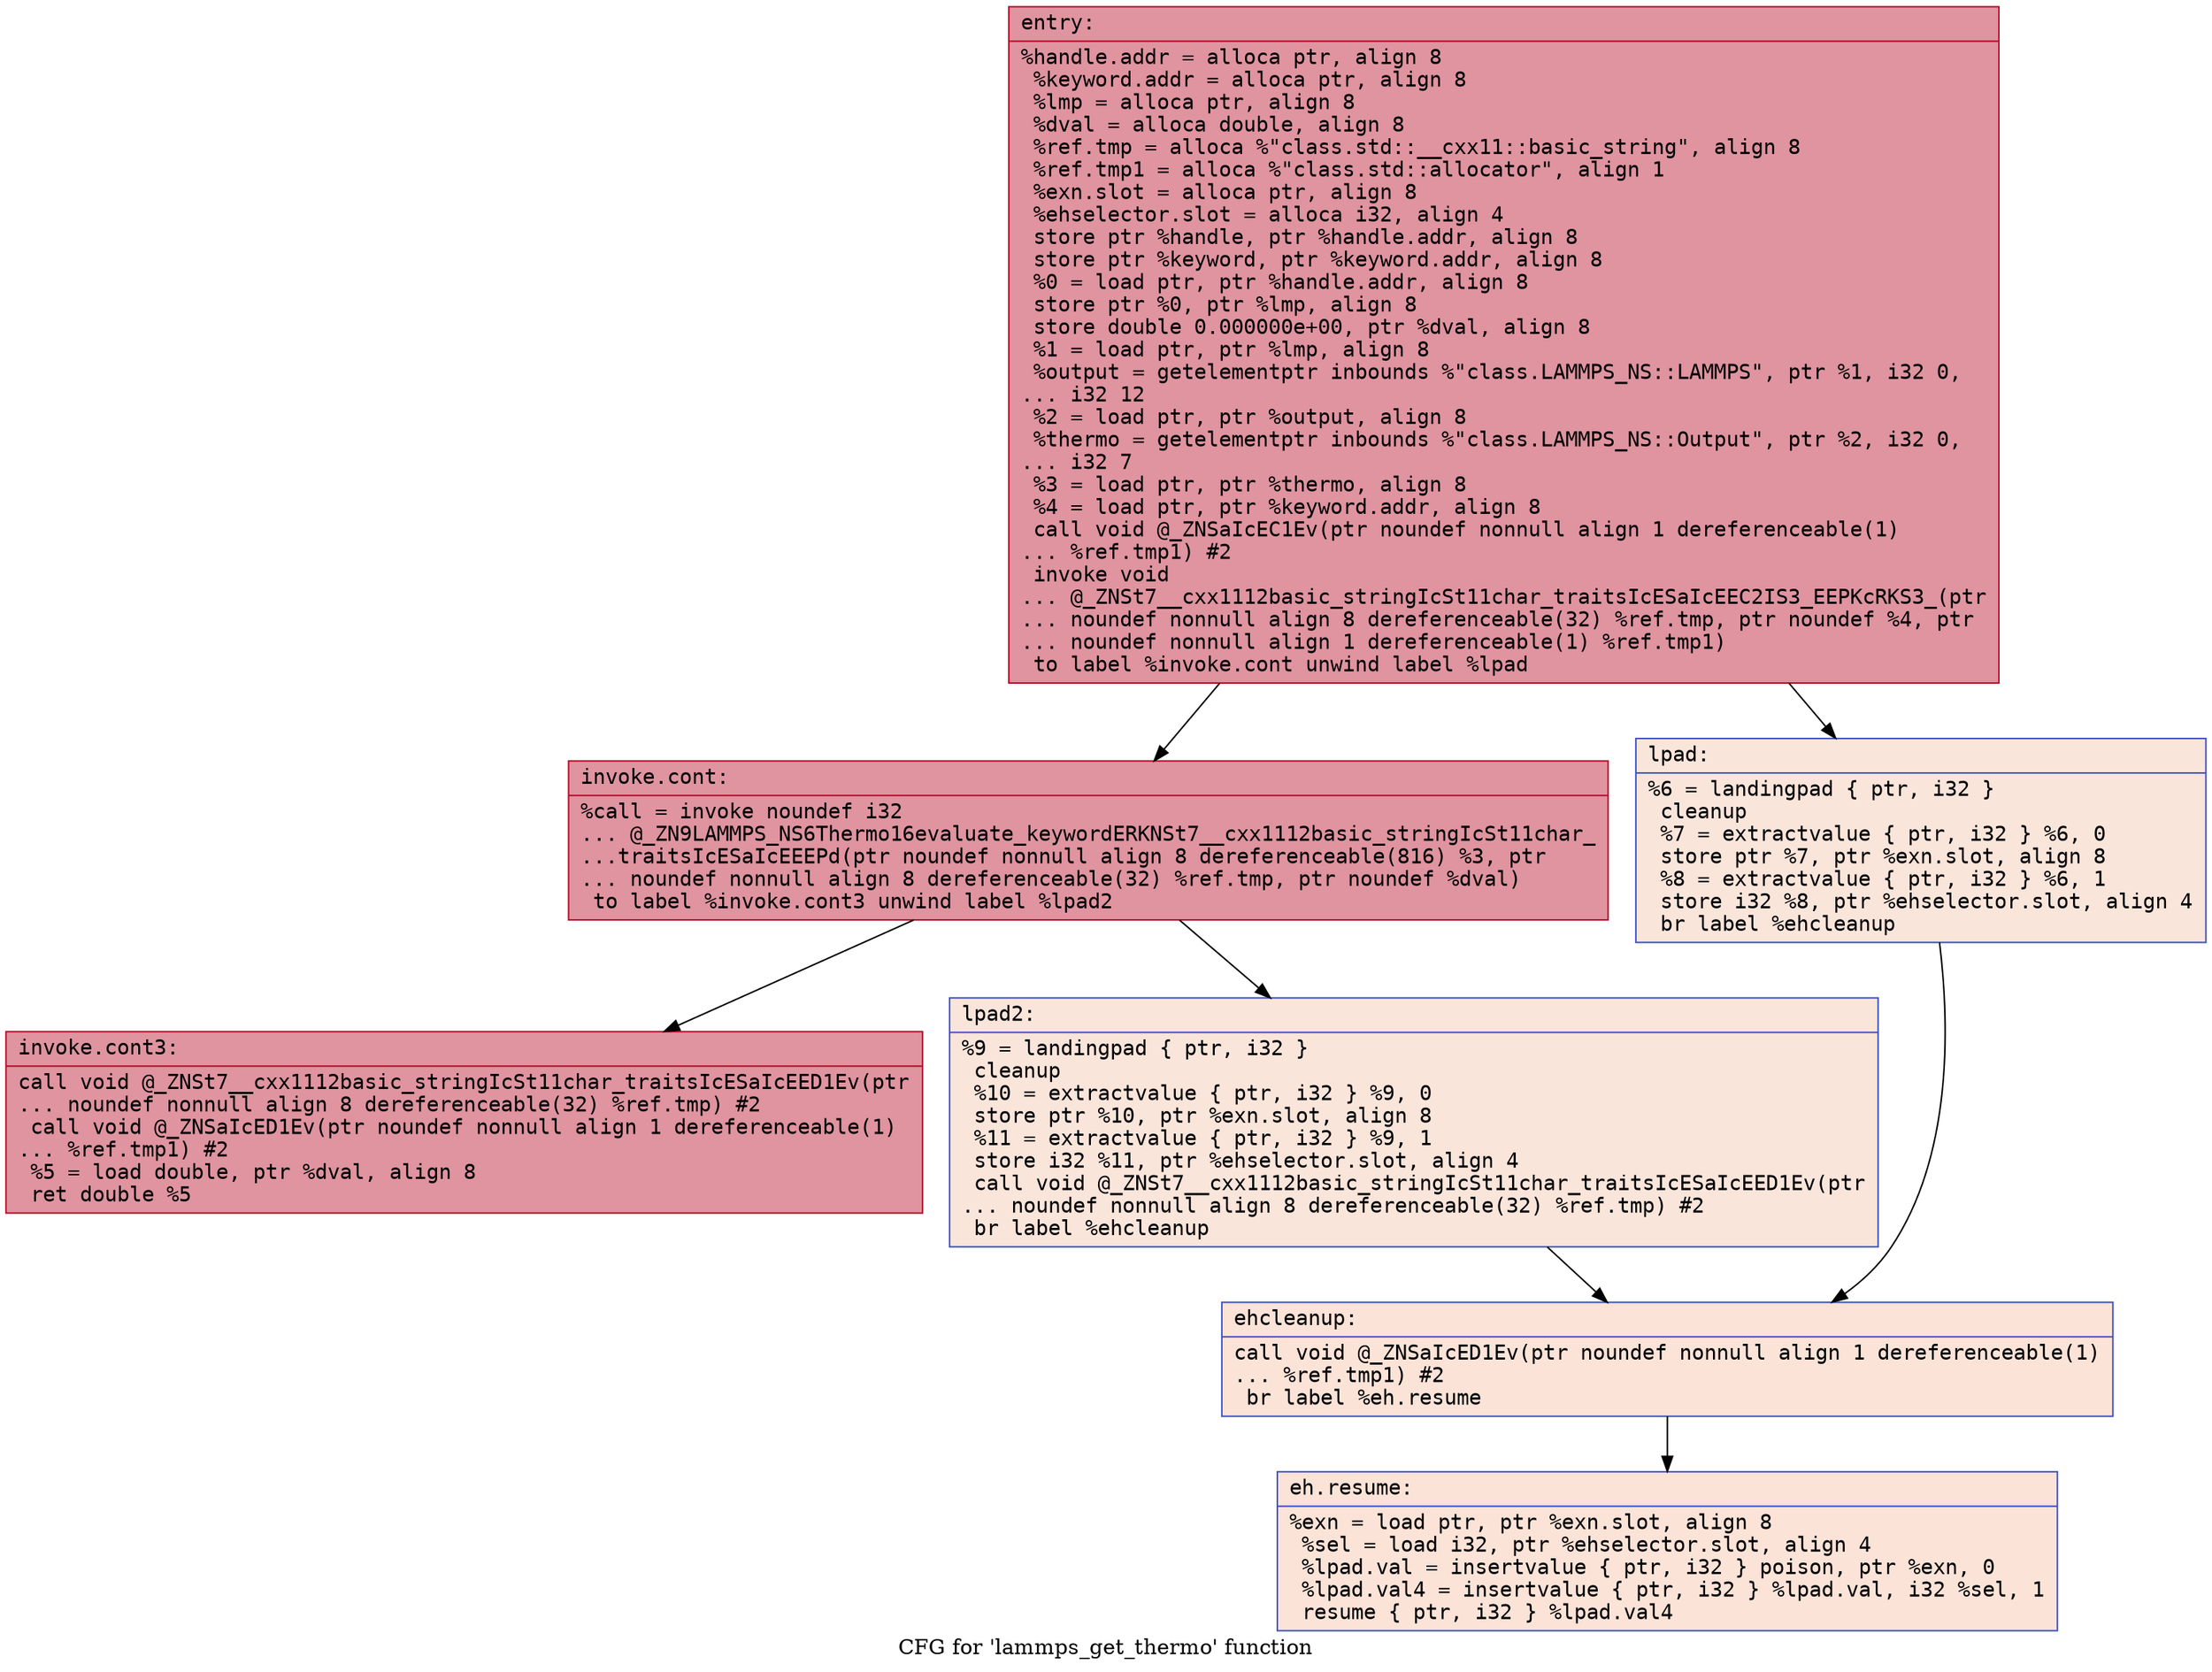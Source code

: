 digraph "CFG for 'lammps_get_thermo' function" {
	label="CFG for 'lammps_get_thermo' function";

	Node0x55bdf7dcf690 [shape=record,color="#b70d28ff", style=filled, fillcolor="#b70d2870" fontname="Courier",label="{entry:\l|  %handle.addr = alloca ptr, align 8\l  %keyword.addr = alloca ptr, align 8\l  %lmp = alloca ptr, align 8\l  %dval = alloca double, align 8\l  %ref.tmp = alloca %\"class.std::__cxx11::basic_string\", align 8\l  %ref.tmp1 = alloca %\"class.std::allocator\", align 1\l  %exn.slot = alloca ptr, align 8\l  %ehselector.slot = alloca i32, align 4\l  store ptr %handle, ptr %handle.addr, align 8\l  store ptr %keyword, ptr %keyword.addr, align 8\l  %0 = load ptr, ptr %handle.addr, align 8\l  store ptr %0, ptr %lmp, align 8\l  store double 0.000000e+00, ptr %dval, align 8\l  %1 = load ptr, ptr %lmp, align 8\l  %output = getelementptr inbounds %\"class.LAMMPS_NS::LAMMPS\", ptr %1, i32 0,\l... i32 12\l  %2 = load ptr, ptr %output, align 8\l  %thermo = getelementptr inbounds %\"class.LAMMPS_NS::Output\", ptr %2, i32 0,\l... i32 7\l  %3 = load ptr, ptr %thermo, align 8\l  %4 = load ptr, ptr %keyword.addr, align 8\l  call void @_ZNSaIcEC1Ev(ptr noundef nonnull align 1 dereferenceable(1)\l... %ref.tmp1) #2\l  invoke void\l... @_ZNSt7__cxx1112basic_stringIcSt11char_traitsIcESaIcEEC2IS3_EEPKcRKS3_(ptr\l... noundef nonnull align 8 dereferenceable(32) %ref.tmp, ptr noundef %4, ptr\l... noundef nonnull align 1 dereferenceable(1) %ref.tmp1)\l          to label %invoke.cont unwind label %lpad\l}"];
	Node0x55bdf7dcf690 -> Node0x55bdf7dd0560[tooltip="entry -> invoke.cont\nProbability 100.00%" ];
	Node0x55bdf7dcf690 -> Node0x55bdf7dd05e0[tooltip="entry -> lpad\nProbability 0.00%" ];
	Node0x55bdf7dd0560 [shape=record,color="#b70d28ff", style=filled, fillcolor="#b70d2870" fontname="Courier",label="{invoke.cont:\l|  %call = invoke noundef i32\l... @_ZN9LAMMPS_NS6Thermo16evaluate_keywordERKNSt7__cxx1112basic_stringIcSt11char_\l...traitsIcESaIcEEEPd(ptr noundef nonnull align 8 dereferenceable(816) %3, ptr\l... noundef nonnull align 8 dereferenceable(32) %ref.tmp, ptr noundef %dval)\l          to label %invoke.cont3 unwind label %lpad2\l}"];
	Node0x55bdf7dd0560 -> Node0x55bdf7dd0510[tooltip="invoke.cont -> invoke.cont3\nProbability 100.00%" ];
	Node0x55bdf7dd0560 -> Node0x55bdf7dd0860[tooltip="invoke.cont -> lpad2\nProbability 0.00%" ];
	Node0x55bdf7dd0510 [shape=record,color="#b70d28ff", style=filled, fillcolor="#b70d2870" fontname="Courier",label="{invoke.cont3:\l|  call void @_ZNSt7__cxx1112basic_stringIcSt11char_traitsIcESaIcEED1Ev(ptr\l... noundef nonnull align 8 dereferenceable(32) %ref.tmp) #2\l  call void @_ZNSaIcED1Ev(ptr noundef nonnull align 1 dereferenceable(1)\l... %ref.tmp1) #2\l  %5 = load double, ptr %dval, align 8\l  ret double %5\l}"];
	Node0x55bdf7dd05e0 [shape=record,color="#3d50c3ff", style=filled, fillcolor="#f4c5ad70" fontname="Courier",label="{lpad:\l|  %6 = landingpad \{ ptr, i32 \}\l          cleanup\l  %7 = extractvalue \{ ptr, i32 \} %6, 0\l  store ptr %7, ptr %exn.slot, align 8\l  %8 = extractvalue \{ ptr, i32 \} %6, 1\l  store i32 %8, ptr %ehselector.slot, align 4\l  br label %ehcleanup\l}"];
	Node0x55bdf7dd05e0 -> Node0x55bdf7dd1060[tooltip="lpad -> ehcleanup\nProbability 100.00%" ];
	Node0x55bdf7dd0860 [shape=record,color="#3d50c3ff", style=filled, fillcolor="#f4c5ad70" fontname="Courier",label="{lpad2:\l|  %9 = landingpad \{ ptr, i32 \}\l          cleanup\l  %10 = extractvalue \{ ptr, i32 \} %9, 0\l  store ptr %10, ptr %exn.slot, align 8\l  %11 = extractvalue \{ ptr, i32 \} %9, 1\l  store i32 %11, ptr %ehselector.slot, align 4\l  call void @_ZNSt7__cxx1112basic_stringIcSt11char_traitsIcESaIcEED1Ev(ptr\l... noundef nonnull align 8 dereferenceable(32) %ref.tmp) #2\l  br label %ehcleanup\l}"];
	Node0x55bdf7dd0860 -> Node0x55bdf7dd1060[tooltip="lpad2 -> ehcleanup\nProbability 100.00%" ];
	Node0x55bdf7dd1060 [shape=record,color="#3d50c3ff", style=filled, fillcolor="#f6bfa670" fontname="Courier",label="{ehcleanup:\l|  call void @_ZNSaIcED1Ev(ptr noundef nonnull align 1 dereferenceable(1)\l... %ref.tmp1) #2\l  br label %eh.resume\l}"];
	Node0x55bdf7dd1060 -> Node0x55bdf7dd1680[tooltip="ehcleanup -> eh.resume\nProbability 100.00%" ];
	Node0x55bdf7dd1680 [shape=record,color="#3d50c3ff", style=filled, fillcolor="#f6bfa670" fontname="Courier",label="{eh.resume:\l|  %exn = load ptr, ptr %exn.slot, align 8\l  %sel = load i32, ptr %ehselector.slot, align 4\l  %lpad.val = insertvalue \{ ptr, i32 \} poison, ptr %exn, 0\l  %lpad.val4 = insertvalue \{ ptr, i32 \} %lpad.val, i32 %sel, 1\l  resume \{ ptr, i32 \} %lpad.val4\l}"];
}
